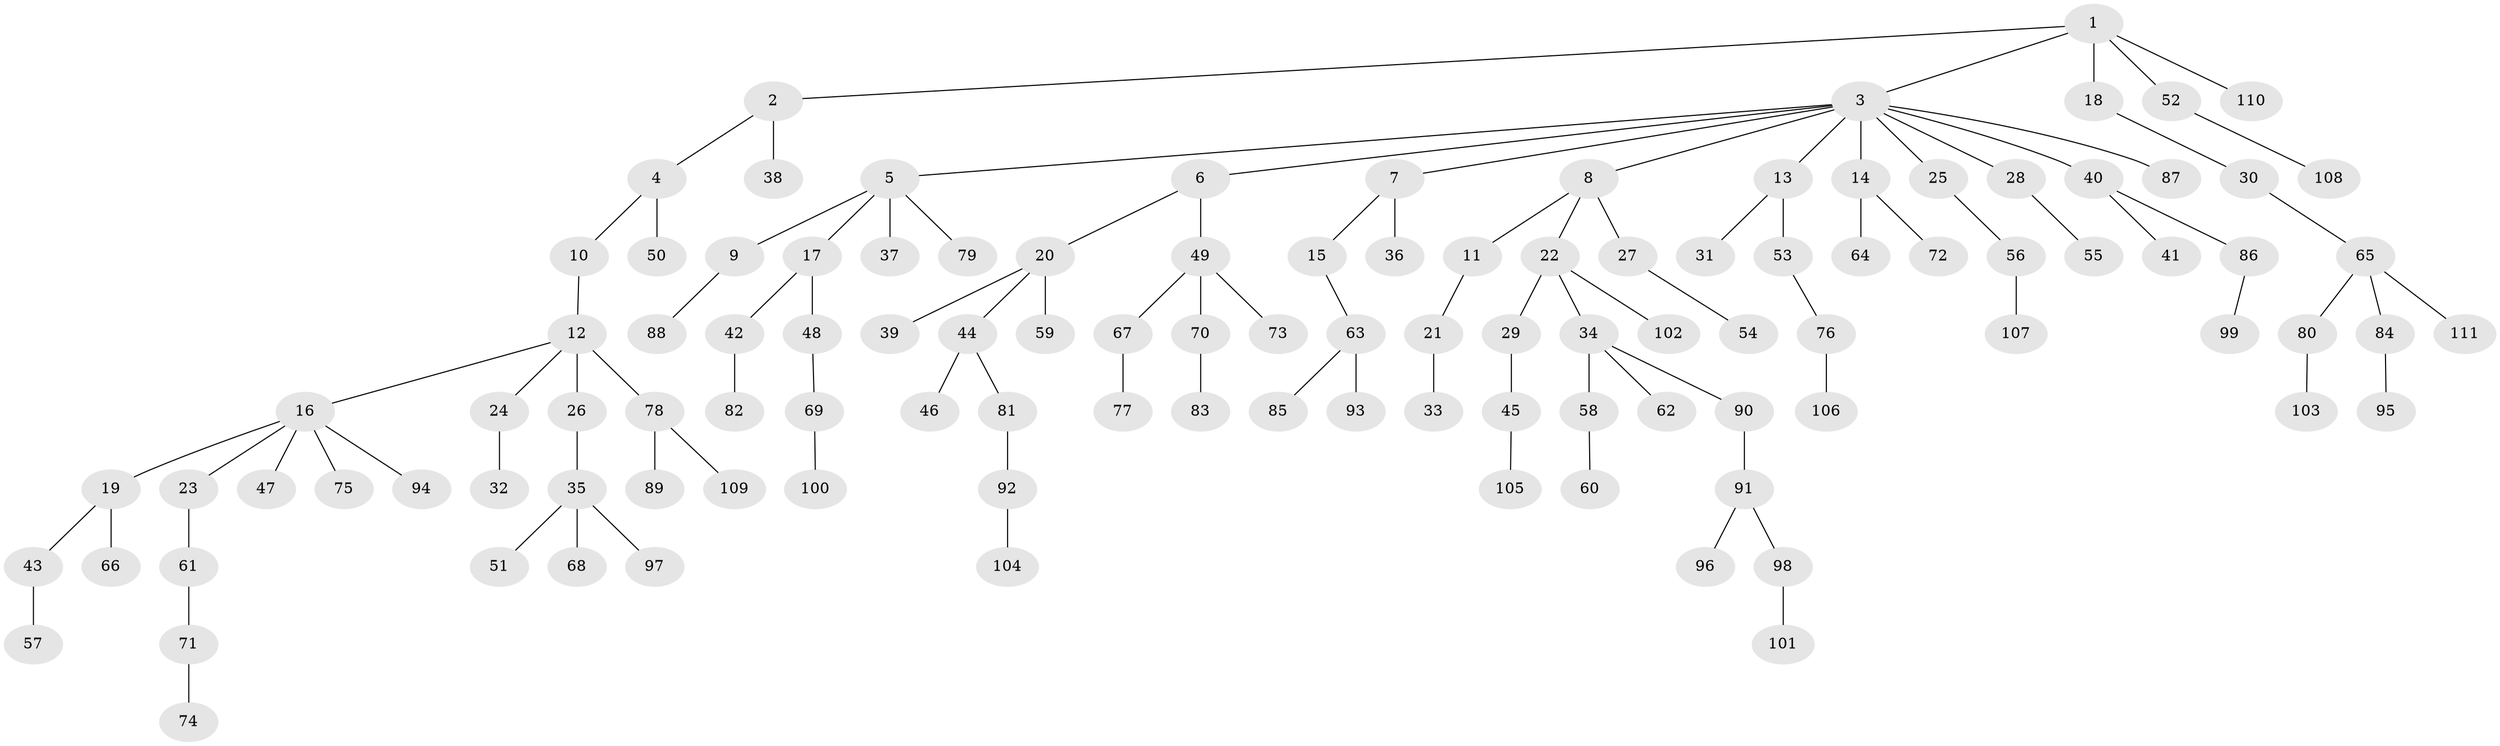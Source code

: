 // Generated by graph-tools (version 1.1) at 2025/36/03/09/25 02:36:44]
// undirected, 111 vertices, 110 edges
graph export_dot {
graph [start="1"]
  node [color=gray90,style=filled];
  1;
  2;
  3;
  4;
  5;
  6;
  7;
  8;
  9;
  10;
  11;
  12;
  13;
  14;
  15;
  16;
  17;
  18;
  19;
  20;
  21;
  22;
  23;
  24;
  25;
  26;
  27;
  28;
  29;
  30;
  31;
  32;
  33;
  34;
  35;
  36;
  37;
  38;
  39;
  40;
  41;
  42;
  43;
  44;
  45;
  46;
  47;
  48;
  49;
  50;
  51;
  52;
  53;
  54;
  55;
  56;
  57;
  58;
  59;
  60;
  61;
  62;
  63;
  64;
  65;
  66;
  67;
  68;
  69;
  70;
  71;
  72;
  73;
  74;
  75;
  76;
  77;
  78;
  79;
  80;
  81;
  82;
  83;
  84;
  85;
  86;
  87;
  88;
  89;
  90;
  91;
  92;
  93;
  94;
  95;
  96;
  97;
  98;
  99;
  100;
  101;
  102;
  103;
  104;
  105;
  106;
  107;
  108;
  109;
  110;
  111;
  1 -- 2;
  1 -- 3;
  1 -- 18;
  1 -- 52;
  1 -- 110;
  2 -- 4;
  2 -- 38;
  3 -- 5;
  3 -- 6;
  3 -- 7;
  3 -- 8;
  3 -- 13;
  3 -- 14;
  3 -- 25;
  3 -- 28;
  3 -- 40;
  3 -- 87;
  4 -- 10;
  4 -- 50;
  5 -- 9;
  5 -- 17;
  5 -- 37;
  5 -- 79;
  6 -- 20;
  6 -- 49;
  7 -- 15;
  7 -- 36;
  8 -- 11;
  8 -- 22;
  8 -- 27;
  9 -- 88;
  10 -- 12;
  11 -- 21;
  12 -- 16;
  12 -- 24;
  12 -- 26;
  12 -- 78;
  13 -- 31;
  13 -- 53;
  14 -- 64;
  14 -- 72;
  15 -- 63;
  16 -- 19;
  16 -- 23;
  16 -- 47;
  16 -- 75;
  16 -- 94;
  17 -- 42;
  17 -- 48;
  18 -- 30;
  19 -- 43;
  19 -- 66;
  20 -- 39;
  20 -- 44;
  20 -- 59;
  21 -- 33;
  22 -- 29;
  22 -- 34;
  22 -- 102;
  23 -- 61;
  24 -- 32;
  25 -- 56;
  26 -- 35;
  27 -- 54;
  28 -- 55;
  29 -- 45;
  30 -- 65;
  34 -- 58;
  34 -- 62;
  34 -- 90;
  35 -- 51;
  35 -- 68;
  35 -- 97;
  40 -- 41;
  40 -- 86;
  42 -- 82;
  43 -- 57;
  44 -- 46;
  44 -- 81;
  45 -- 105;
  48 -- 69;
  49 -- 67;
  49 -- 70;
  49 -- 73;
  52 -- 108;
  53 -- 76;
  56 -- 107;
  58 -- 60;
  61 -- 71;
  63 -- 85;
  63 -- 93;
  65 -- 80;
  65 -- 84;
  65 -- 111;
  67 -- 77;
  69 -- 100;
  70 -- 83;
  71 -- 74;
  76 -- 106;
  78 -- 89;
  78 -- 109;
  80 -- 103;
  81 -- 92;
  84 -- 95;
  86 -- 99;
  90 -- 91;
  91 -- 96;
  91 -- 98;
  92 -- 104;
  98 -- 101;
}
